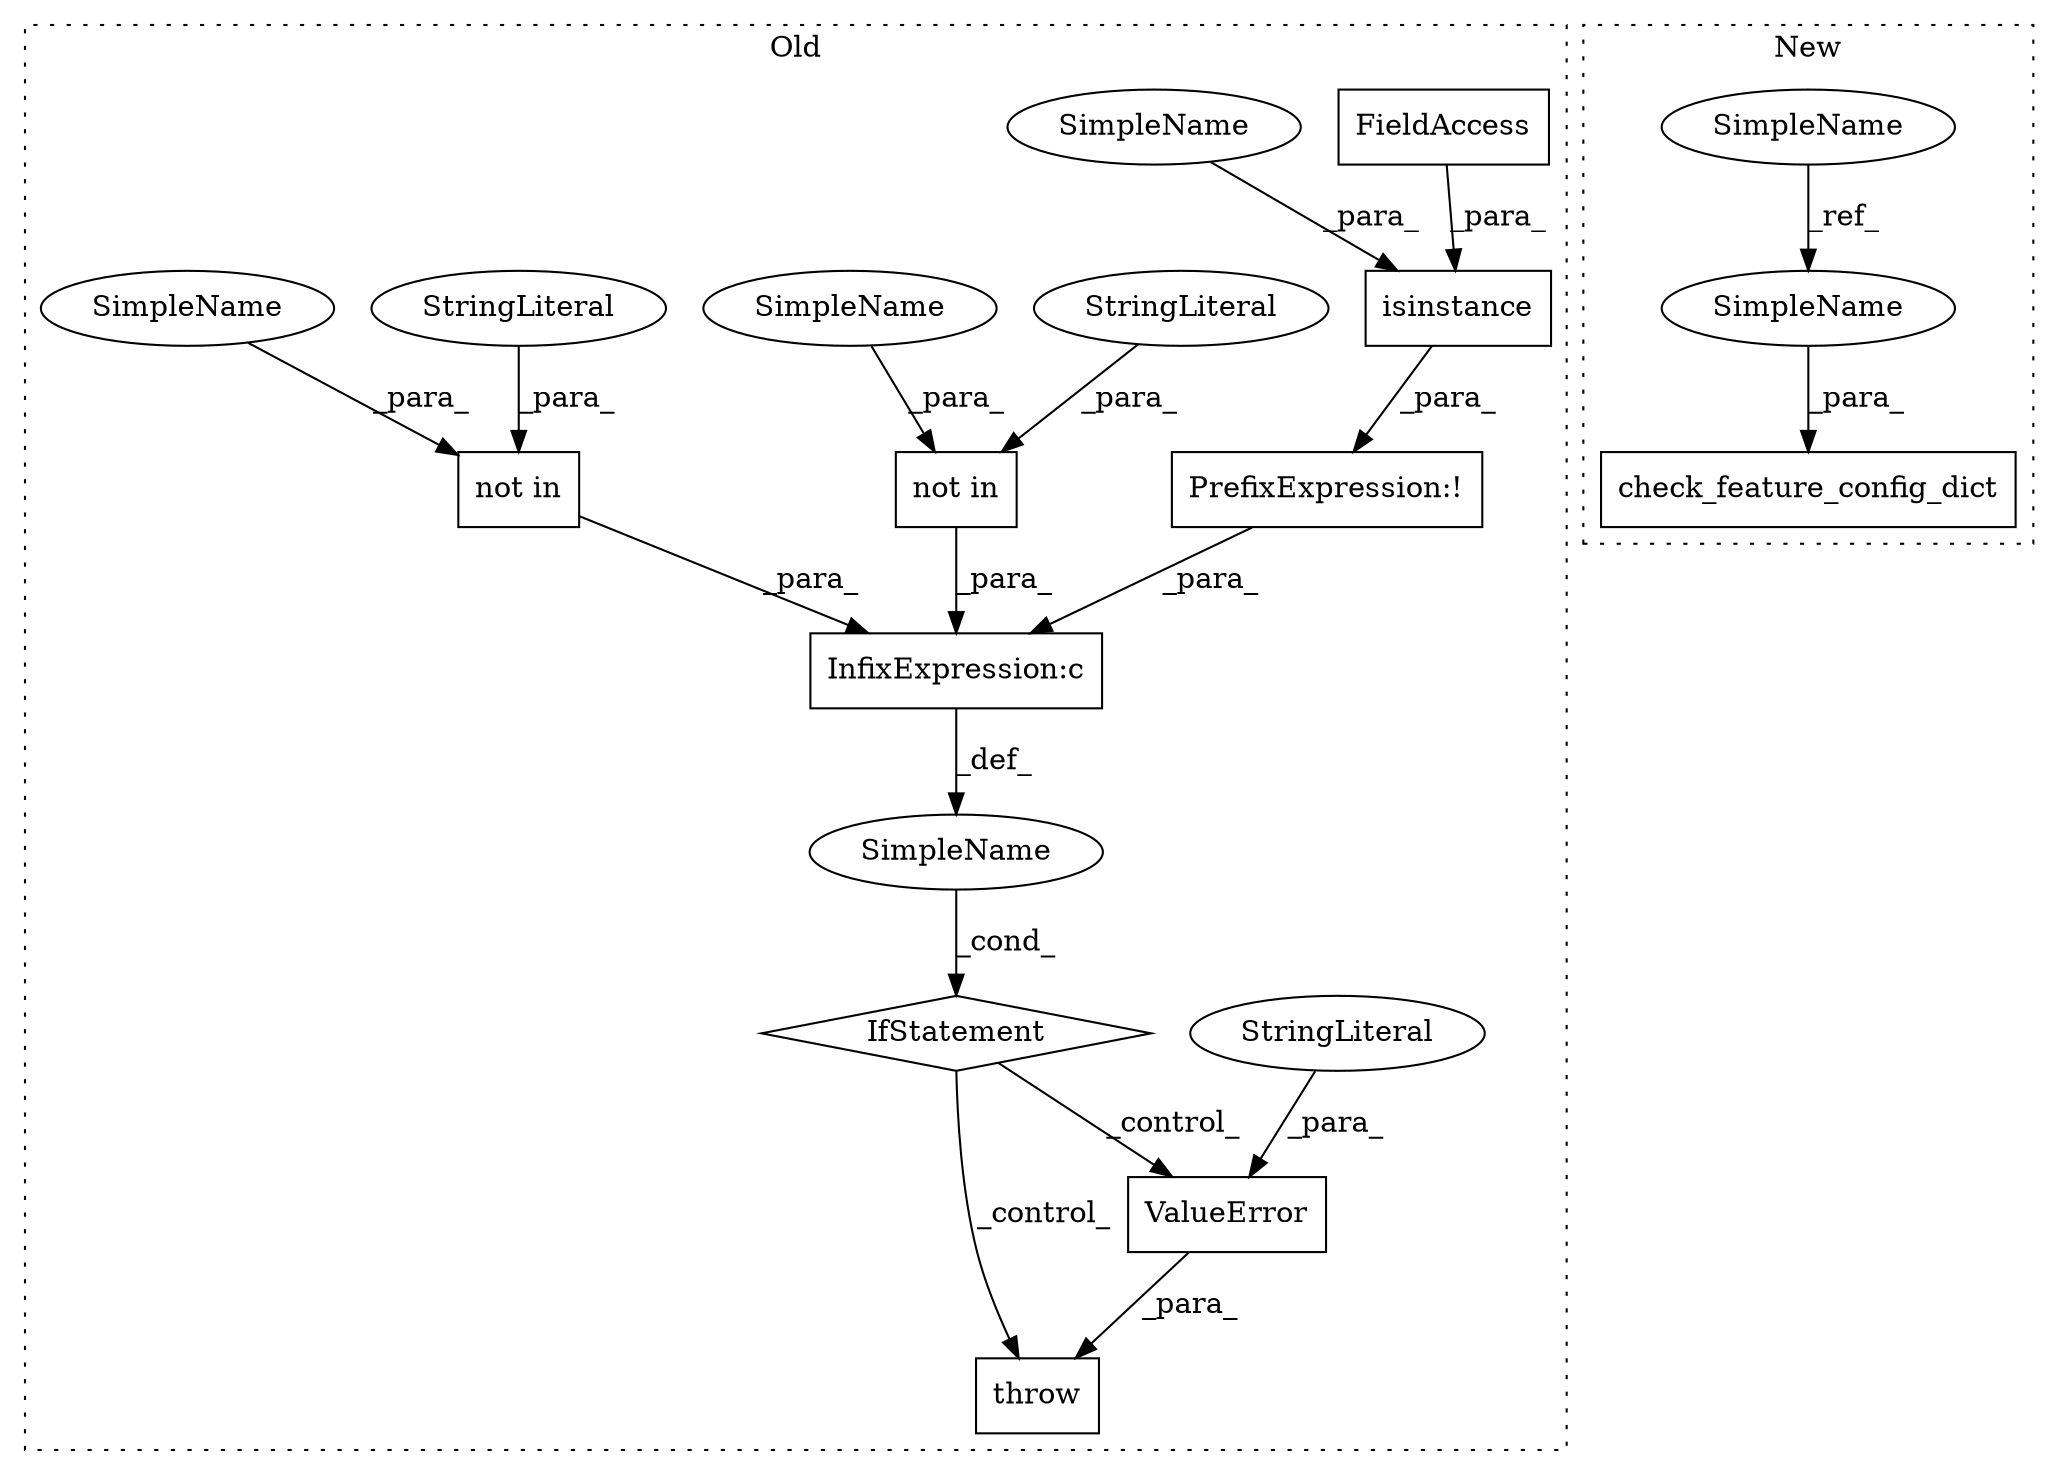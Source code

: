 digraph G {
subgraph cluster0 {
1 [label="isinstance" a="32" s="579,611" l="11,1" shape="box"];
3 [label="PrefixExpression:!" a="38" s="578" l="1" shape="box"];
4 [label="InfixExpression:c" a="27" s="612" l="4" shape="box"];
5 [label="not in" a="108" s="663" l="31" shape="box"];
6 [label="StringLiteral" a="45" s="663" l="7" shape="ellipse"];
7 [label="not in" a="108" s="621" l="32" shape="box"];
8 [label="StringLiteral" a="45" s="621" l="8" shape="ellipse"];
9 [label="throw" a="53" s="1080" l="6" shape="box"];
10 [label="FieldAccess" a="22" s="607" l="4" shape="box"];
11 [label="SimpleName" a="42" s="" l="" shape="ellipse"];
12 [label="IfStatement" a="25" s="574,695" l="4,2" shape="diamond"];
13 [label="ValueError" a="32" s="1086,1178" l="11,1" shape="box"];
14 [label="StringLiteral" a="45" s="1097" l="49" shape="ellipse"];
17 [label="SimpleName" a="42" s="590" l="16" shape="ellipse"];
18 [label="SimpleName" a="42" s="637" l="16" shape="ellipse"];
19 [label="SimpleName" a="42" s="678" l="16" shape="ellipse"];
label = "Old";
style="dotted";
}
subgraph cluster1 {
2 [label="check_feature_config_dict" a="32" s="614,656" l="26,1" shape="box"];
15 [label="SimpleName" a="42" s="248" l="16" shape="ellipse"];
16 [label="SimpleName" a="42" s="640" l="16" shape="ellipse"];
label = "New";
style="dotted";
}
1 -> 3 [label="_para_"];
3 -> 4 [label="_para_"];
4 -> 11 [label="_def_"];
5 -> 4 [label="_para_"];
6 -> 5 [label="_para_"];
7 -> 4 [label="_para_"];
8 -> 7 [label="_para_"];
10 -> 1 [label="_para_"];
11 -> 12 [label="_cond_"];
12 -> 9 [label="_control_"];
12 -> 13 [label="_control_"];
13 -> 9 [label="_para_"];
14 -> 13 [label="_para_"];
15 -> 16 [label="_ref_"];
16 -> 2 [label="_para_"];
17 -> 1 [label="_para_"];
18 -> 7 [label="_para_"];
19 -> 5 [label="_para_"];
}